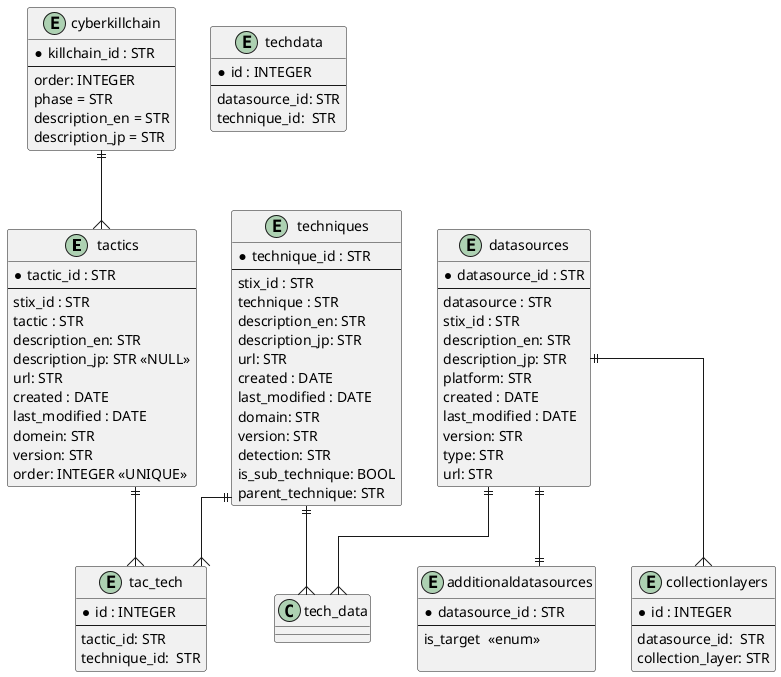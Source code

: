 @startuml
skinparam linetype ortho

entity tactics {
  * tactic_id : STR
  ---
  stix_id : STR
  tactic : STR
  description_en: STR
  description_jp: STR <<NULL>>
  url: STR
  created : DATE 
  last_modified : DATE
  domein: STR 
  version: STR
  order: INTEGER <<UNIQUE>>
}


entity tac_tech {
  * id : INTEGER
  ---
  tactic_id: STR
  technique_id:  STR
}

entity techniques {
  * technique_id : STR
  ---
  stix_id : STR
  technique : STR
  description_en: STR
  description_jp: STR
  url: STR
  created : DATE
  last_modified : DATE
  domain: STR
  version: STR
  detection: STR
  is_sub_technique: BOOL
  parent_technique: STR
}

entity techdata {
  * id : INTEGER
  ---
  datasource_id: STR
  technique_id:  STR
}

entity datasources {
  * datasource_id : STR
  ---
  datasource : STR
  stix_id : STR
  description_en: STR
  description_jp: STR
  platform: STR
  created : DATE
  last_modified : DATE
  version: STR
  type: STR
  url: STR
}

entity additionaldatasources {
  * datasource_id : STR
  ---
  ' # 0 使用しない、１　使用するかも　２　使用する。
  is_target  <<enum>> 
  
}

entity cyberkillchain {
  * killchain_id : STR
  ---
  order: INTEGER
  phase = STR
  description_en = STR
  description_jp = STR
}

entity collectionlayers {
  * id : INTEGER
  ---
  datasource_id:  STR
  collection_layer: STR  
}

tactics ||--{ tac_tech

techniques ||--{ tac_tech
techniques ||--{ tech_data
datasources ||--{ tech_data

datasources ||--{ collectionlayers
datasources ||--|| additionaldatasources


cyberkillchain ||--{ tactics

' techniques || 

@enduml
